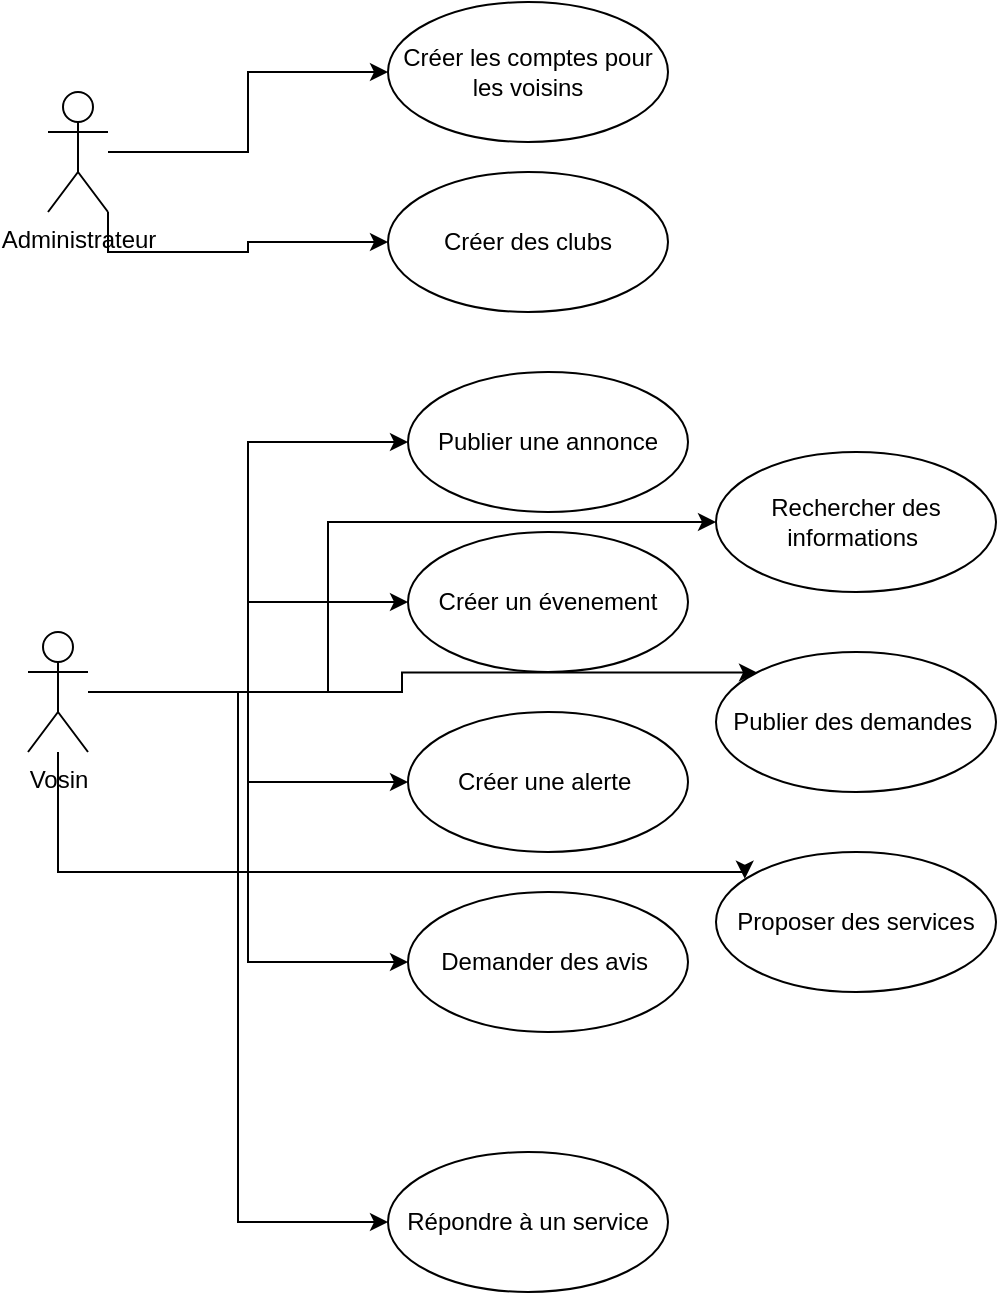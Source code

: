 <mxfile version="20.8.10" type="github">
  <diagram name="Page-1" id="GNT3Kv3KQ4bs04YL2XEw">
    <mxGraphModel dx="1050" dy="549" grid="1" gridSize="10" guides="1" tooltips="1" connect="1" arrows="1" fold="1" page="1" pageScale="1" pageWidth="827" pageHeight="1169" math="0" shadow="0">
      <root>
        <mxCell id="0" />
        <mxCell id="1" parent="0" />
        <mxCell id="dVCvA-LvSgLrH5dOhElO-22" style="edgeStyle=orthogonalEdgeStyle;rounded=0;orthogonalLoop=1;jettySize=auto;html=1;fontSize=12;" edge="1" parent="1" source="dVCvA-LvSgLrH5dOhElO-2" target="dVCvA-LvSgLrH5dOhElO-11">
          <mxGeometry relative="1" as="geometry" />
        </mxCell>
        <mxCell id="dVCvA-LvSgLrH5dOhElO-23" style="edgeStyle=orthogonalEdgeStyle;rounded=0;orthogonalLoop=1;jettySize=auto;html=1;exitX=1;exitY=1;exitDx=0;exitDy=0;exitPerimeter=0;fontSize=12;" edge="1" parent="1" source="dVCvA-LvSgLrH5dOhElO-2" target="dVCvA-LvSgLrH5dOhElO-12">
          <mxGeometry relative="1" as="geometry" />
        </mxCell>
        <mxCell id="dVCvA-LvSgLrH5dOhElO-2" value="Administrateur" style="shape=umlActor;verticalLabelPosition=bottom;verticalAlign=top;html=1;outlineConnect=0;" vertex="1" parent="1">
          <mxGeometry x="80" y="90" width="30" height="60" as="geometry" />
        </mxCell>
        <mxCell id="dVCvA-LvSgLrH5dOhElO-26" style="edgeStyle=orthogonalEdgeStyle;rounded=0;orthogonalLoop=1;jettySize=auto;html=1;entryX=0;entryY=0.5;entryDx=0;entryDy=0;fontSize=12;" edge="1" parent="1" source="dVCvA-LvSgLrH5dOhElO-3" target="dVCvA-LvSgLrH5dOhElO-13">
          <mxGeometry relative="1" as="geometry" />
        </mxCell>
        <mxCell id="dVCvA-LvSgLrH5dOhElO-27" style="edgeStyle=orthogonalEdgeStyle;rounded=0;orthogonalLoop=1;jettySize=auto;html=1;entryX=0;entryY=0.5;entryDx=0;entryDy=0;fontSize=12;" edge="1" parent="1" source="dVCvA-LvSgLrH5dOhElO-3" target="dVCvA-LvSgLrH5dOhElO-14">
          <mxGeometry relative="1" as="geometry" />
        </mxCell>
        <mxCell id="dVCvA-LvSgLrH5dOhElO-28" style="edgeStyle=orthogonalEdgeStyle;rounded=0;orthogonalLoop=1;jettySize=auto;html=1;entryX=0;entryY=0.5;entryDx=0;entryDy=0;fontSize=12;" edge="1" parent="1" source="dVCvA-LvSgLrH5dOhElO-3" target="dVCvA-LvSgLrH5dOhElO-15">
          <mxGeometry relative="1" as="geometry" />
        </mxCell>
        <mxCell id="dVCvA-LvSgLrH5dOhElO-29" style="edgeStyle=orthogonalEdgeStyle;rounded=0;orthogonalLoop=1;jettySize=auto;html=1;entryX=0;entryY=0.5;entryDx=0;entryDy=0;fontSize=12;" edge="1" parent="1" source="dVCvA-LvSgLrH5dOhElO-3" target="dVCvA-LvSgLrH5dOhElO-18">
          <mxGeometry relative="1" as="geometry">
            <Array as="points">
              <mxPoint x="220" y="390" />
              <mxPoint x="220" y="305" />
            </Array>
          </mxGeometry>
        </mxCell>
        <mxCell id="dVCvA-LvSgLrH5dOhElO-30" style="edgeStyle=orthogonalEdgeStyle;rounded=0;orthogonalLoop=1;jettySize=auto;html=1;entryX=0;entryY=0;entryDx=0;entryDy=0;fontSize=12;" edge="1" parent="1" source="dVCvA-LvSgLrH5dOhElO-3" target="dVCvA-LvSgLrH5dOhElO-16">
          <mxGeometry relative="1" as="geometry" />
        </mxCell>
        <mxCell id="dVCvA-LvSgLrH5dOhElO-31" style="edgeStyle=orthogonalEdgeStyle;rounded=0;orthogonalLoop=1;jettySize=auto;html=1;entryX=0.103;entryY=0.191;entryDx=0;entryDy=0;entryPerimeter=0;fontSize=12;" edge="1" parent="1" source="dVCvA-LvSgLrH5dOhElO-3" target="dVCvA-LvSgLrH5dOhElO-19">
          <mxGeometry relative="1" as="geometry">
            <Array as="points">
              <mxPoint x="85" y="480" />
              <mxPoint x="428" y="480" />
            </Array>
          </mxGeometry>
        </mxCell>
        <mxCell id="dVCvA-LvSgLrH5dOhElO-32" style="edgeStyle=orthogonalEdgeStyle;rounded=0;orthogonalLoop=1;jettySize=auto;html=1;entryX=0;entryY=0.5;entryDx=0;entryDy=0;fontSize=12;" edge="1" parent="1" source="dVCvA-LvSgLrH5dOhElO-3" target="dVCvA-LvSgLrH5dOhElO-17">
          <mxGeometry relative="1" as="geometry" />
        </mxCell>
        <mxCell id="dVCvA-LvSgLrH5dOhElO-34" style="edgeStyle=orthogonalEdgeStyle;rounded=0;orthogonalLoop=1;jettySize=auto;html=1;entryX=0;entryY=0.5;entryDx=0;entryDy=0;fontSize=12;" edge="1" parent="1" source="dVCvA-LvSgLrH5dOhElO-3" target="dVCvA-LvSgLrH5dOhElO-20">
          <mxGeometry relative="1" as="geometry" />
        </mxCell>
        <mxCell id="dVCvA-LvSgLrH5dOhElO-3" value="Vosin" style="shape=umlActor;verticalLabelPosition=bottom;verticalAlign=top;html=1;" vertex="1" parent="1">
          <mxGeometry x="70" y="360" width="30" height="60" as="geometry" />
        </mxCell>
        <mxCell id="dVCvA-LvSgLrH5dOhElO-11" value="&lt;div class=&quot;O0&quot;&gt;&lt;span style=&quot;&quot;&gt;Créer les comptes pour les voisins&lt;/span&gt;&lt;/div&gt;" style="ellipse;whiteSpace=wrap;html=1;" vertex="1" parent="1">
          <mxGeometry x="250" y="45" width="140" height="70" as="geometry" />
        </mxCell>
        <mxCell id="dVCvA-LvSgLrH5dOhElO-12" value="Créer des clubs" style="ellipse;whiteSpace=wrap;html=1;" vertex="1" parent="1">
          <mxGeometry x="250" y="130" width="140" height="70" as="geometry" />
        </mxCell>
        <mxCell id="dVCvA-LvSgLrH5dOhElO-13" value="Publier une annonce" style="ellipse;whiteSpace=wrap;html=1;" vertex="1" parent="1">
          <mxGeometry x="260" y="230" width="140" height="70" as="geometry" />
        </mxCell>
        <mxCell id="dVCvA-LvSgLrH5dOhElO-14" value="Créer un évenement" style="ellipse;whiteSpace=wrap;html=1;" vertex="1" parent="1">
          <mxGeometry x="260" y="310" width="140" height="70" as="geometry" />
        </mxCell>
        <mxCell id="dVCvA-LvSgLrH5dOhElO-15" value="Créer une alerte&amp;nbsp;" style="ellipse;whiteSpace=wrap;html=1;" vertex="1" parent="1">
          <mxGeometry x="260" y="400" width="140" height="70" as="geometry" />
        </mxCell>
        <mxCell id="dVCvA-LvSgLrH5dOhElO-16" value="Publier des demandes&amp;nbsp;" style="ellipse;whiteSpace=wrap;html=1;" vertex="1" parent="1">
          <mxGeometry x="414" y="370" width="140" height="70" as="geometry" />
        </mxCell>
        <mxCell id="dVCvA-LvSgLrH5dOhElO-17" value="Demander des avis&amp;nbsp;" style="ellipse;whiteSpace=wrap;html=1;" vertex="1" parent="1">
          <mxGeometry x="260" y="490" width="140" height="70" as="geometry" />
        </mxCell>
        <mxCell id="dVCvA-LvSgLrH5dOhElO-18" value="Rechercher des informations&amp;nbsp;" style="ellipse;whiteSpace=wrap;html=1;" vertex="1" parent="1">
          <mxGeometry x="414" y="270" width="140" height="70" as="geometry" />
        </mxCell>
        <mxCell id="dVCvA-LvSgLrH5dOhElO-19" value="Proposer des services" style="ellipse;whiteSpace=wrap;html=1;" vertex="1" parent="1">
          <mxGeometry x="414" y="470" width="140" height="70" as="geometry" />
        </mxCell>
        <mxCell id="dVCvA-LvSgLrH5dOhElO-20" value="Répondre à un service" style="ellipse;whiteSpace=wrap;html=1;" vertex="1" parent="1">
          <mxGeometry x="250" y="620" width="140" height="70" as="geometry" />
        </mxCell>
      </root>
    </mxGraphModel>
  </diagram>
</mxfile>
